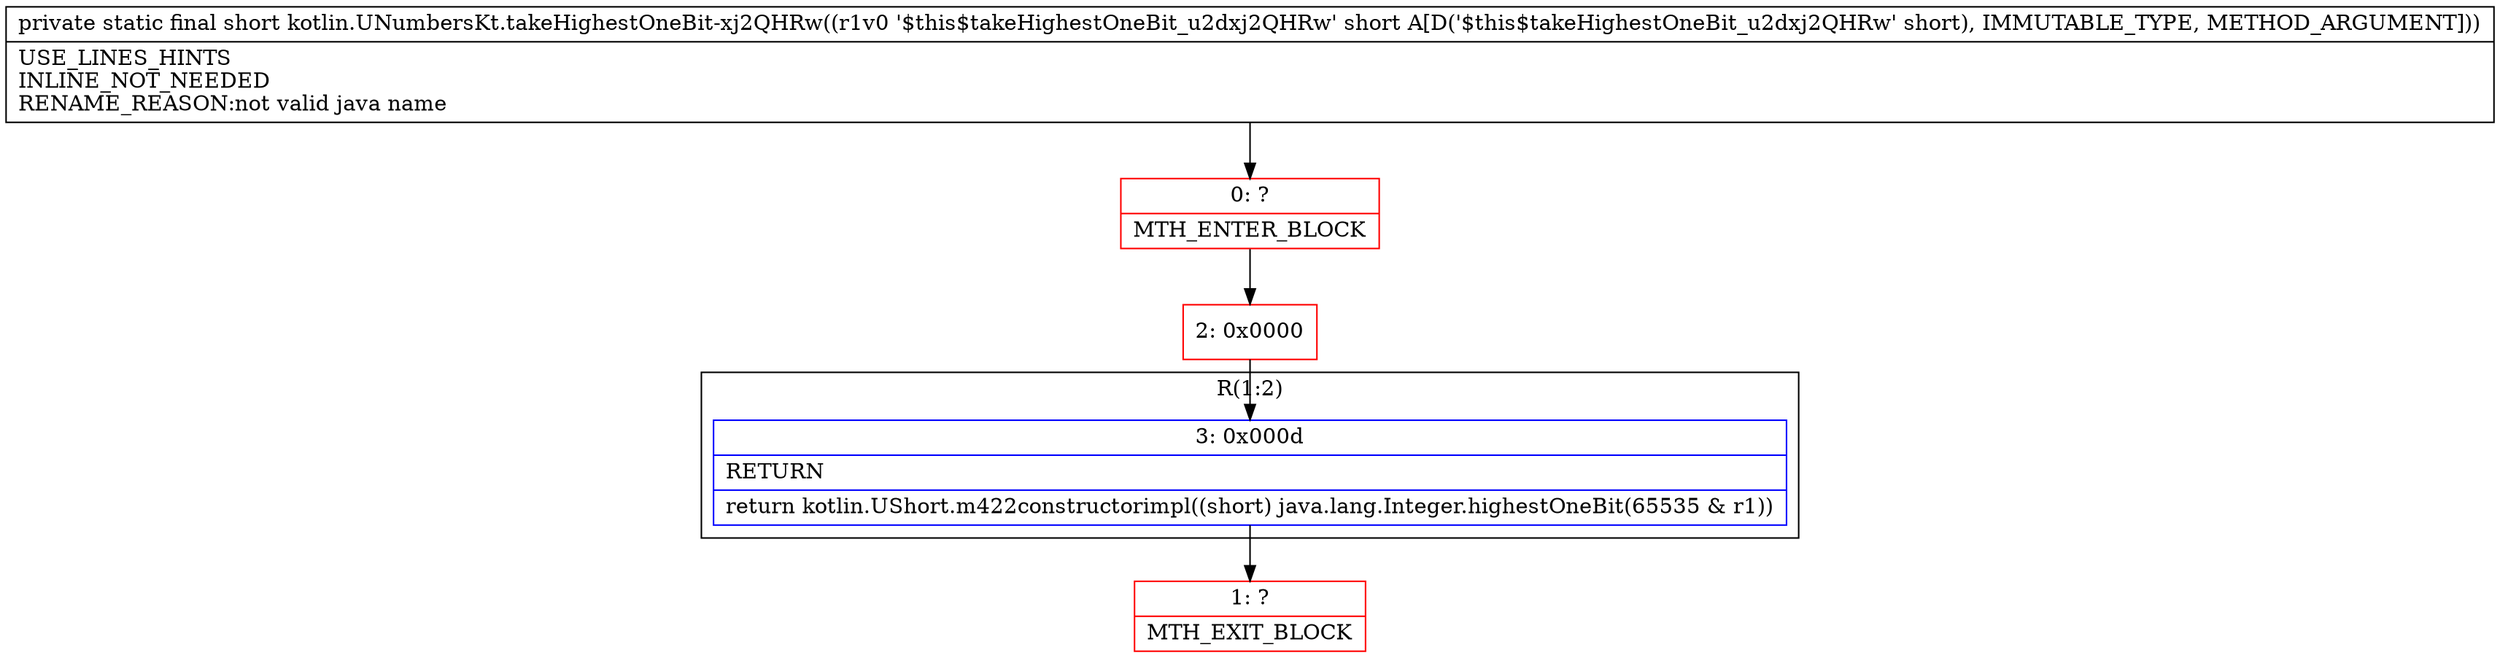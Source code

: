 digraph "CFG forkotlin.UNumbersKt.takeHighestOneBit\-xj2QHRw(S)S" {
subgraph cluster_Region_2118731643 {
label = "R(1:2)";
node [shape=record,color=blue];
Node_3 [shape=record,label="{3\:\ 0x000d|RETURN\l|return kotlin.UShort.m422constructorimpl((short) java.lang.Integer.highestOneBit(65535 & r1))\l}"];
}
Node_0 [shape=record,color=red,label="{0\:\ ?|MTH_ENTER_BLOCK\l}"];
Node_2 [shape=record,color=red,label="{2\:\ 0x0000}"];
Node_1 [shape=record,color=red,label="{1\:\ ?|MTH_EXIT_BLOCK\l}"];
MethodNode[shape=record,label="{private static final short kotlin.UNumbersKt.takeHighestOneBit\-xj2QHRw((r1v0 '$this$takeHighestOneBit_u2dxj2QHRw' short A[D('$this$takeHighestOneBit_u2dxj2QHRw' short), IMMUTABLE_TYPE, METHOD_ARGUMENT]))  | USE_LINES_HINTS\lINLINE_NOT_NEEDED\lRENAME_REASON:not valid java name\l}"];
MethodNode -> Node_0;Node_3 -> Node_1;
Node_0 -> Node_2;
Node_2 -> Node_3;
}

